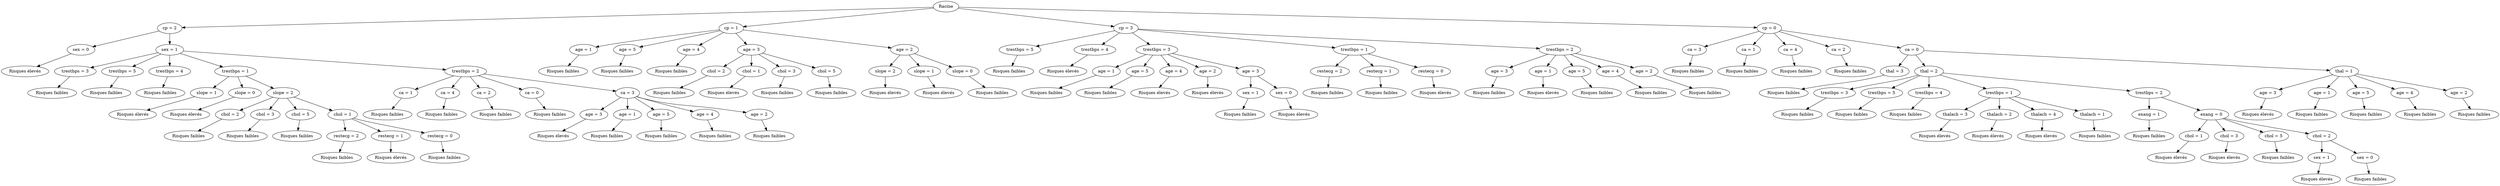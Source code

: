 digraph tree {
    "0x1b2db928708" [label="Racine"];
    "0x1b2db92a948" [label="cp = 2"];
    "0x1b2db92aa08" [label="sex = 0"];
    "0x1b2db936188" [label="Risques élevés"];
    "0x1b2db92d408" [label="sex = 1"];
    "0x1b2db92d488" [label="trestbps = 3"];
    "0x1b2db936888" [label="Risques faibles"];
    "0x1b2db92d508" [label="trestbps = 5"];
    "0x1b2db936948" [label="Risques faibles"];
    "0x1b2db92d588" [label="trestbps = 4"];
    "0x1b2db936a08" [label="Risques faibles"];
    "0x1b2db92fac8" [label="trestbps = 1"];
    "0x1b2db92fb88" [label="slope = 1"];
    "0x1b2db937848" [label="Risques élevés"];
    "0x1b2db92fc48" [label="slope = 0"];
    "0x1b2db9378c8" [label="Risques élevés"];
    "0x1b2db931b48" [label="slope = 2"];
    "0x1b2db931c08" [label="chol = 2"];
    "0x1b2db93c408" [label="Risques faibles"];
    "0x1b2db931cc8" [label="chol = 3"];
    "0x1b2db93c508" [label="Risques faibles"];
    "0x1b2db931d88" [label="chol = 5"];
    "0x1b2db93c608" [label="Risques faibles"];
    "0x1b2db933908" [label="chol = 1"];
    "0x1b2db9339c8" [label="restecg = 2"];
    "0x1b2db93d048" [label="Risques faibles"];
    "0x1b2db933a88" [label="restecg = 1"];
    "0x1b2db93d148" [label="Risques élevés"];
    "0x1b2db933b48" [label="restecg = 0"];
    "0x1b2db93d208" [label="Risques faibles"];
    "0x1b2db92fcc8" [label="trestbps = 2"];
    "0x1b2db92fdc8" [label="ca = 1"];
    "0x1b2db937948" [label="Risques faibles"];
    "0x1b2db92fe88" [label="ca = 4"];
    "0x1b2db937a08" [label="Risques faibles"];
    "0x1b2db92ff48" [label="ca = 2"];
    "0x1b2db937ac8" [label="Risques faibles"];
    "0x1b2db931048" [label="ca = 0"];
    "0x1b2db937b88" [label="Risques faibles"];
    "0x1b2db931e48" [label="ca = 3"];
    "0x1b2db931f48" [label="age = 3"];
    "0x1b2db93c708" [label="Risques élevés"];
    "0x1b2db933048" [label="age = 1"];
    "0x1b2db93c7c8" [label="Risques faibles"];
    "0x1b2db933108" [label="age = 5"];
    "0x1b2db93c8c8" [label="Risques faibles"];
    "0x1b2db9331c8" [label="age = 4"];
    "0x1b2db93c9c8" [label="Risques faibles"];
    "0x1b2db933288" [label="age = 2"];
    "0x1b2db93cac8" [label="Risques faibles"];
    "0x1b2db92aac8" [label="cp = 1"];
    "0x1b2db92ab88" [label="age = 1"];
    "0x1b2db936208" [label="Risques faibles"];
    "0x1b2db92ac48" [label="age = 5"];
    "0x1b2db9362c8" [label="Risques faibles"];
    "0x1b2db92ad08" [label="age = 4"];
    "0x1b2db936388" [label="Risques faibles"];
    "0x1b2db92d648" [label="age = 3"];
    "0x1b2db92d708" [label="chol = 2"];
    "0x1b2db936ac8" [label="Risques faibles"];
    "0x1b2db92d7c8" [label="chol = 1"];
    "0x1b2db936b88" [label="Risques élevés"];
    "0x1b2db92d888" [label="chol = 3"];
    "0x1b2db936c08" [label="Risques faibles"];
    "0x1b2db92d948" [label="chol = 5"];
    "0x1b2db936cc8" [label="Risques faibles"];
    "0x1b2db92da08" [label="age = 2"];
    "0x1b2db92db08" [label="slope = 2"];
    "0x1b2db936d88" [label="Risques élevés"];
    "0x1b2db92dbc8" [label="slope = 1"];
    "0x1b2db936e08" [label="Risques élevés"];
    "0x1b2db92dc88" [label="slope = 0"];
    "0x1b2db936e88" [label="Risques faibles"];
    "0x1b2db92adc8" [label="cp = 3"];
    "0x1b2db92ae88" [label="trestbps = 5"];
    "0x1b2db936448" [label="Risques faibles"];
    "0x1b2db92af48" [label="trestbps = 4"];
    "0x1b2db936508" [label="Risques élevés"];
    "0x1b2db92dd48" [label="trestbps = 3"];
    "0x1b2db92de08" [label="age = 1"];
    "0x1b2db936f48" [label="Risques faibles"];
    "0x1b2db92dec8" [label="age = 5"];
    "0x1b2db937048" [label="Risques faibles"];
    "0x1b2db92df88" [label="age = 4"];
    "0x1b2db937108" [label="Risques élevés"];
    "0x1b2db92f088" [label="age = 2"];
    "0x1b2db937188" [label="Risques élevés"];
    "0x1b2db931108" [label="age = 3"];
    "0x1b2db931208" [label="sex = 1"];
    "0x1b2db937c48" [label="Risques faibles"];
    "0x1b2db9312c8" [label="sex = 0"];
    "0x1b2db937d08" [label="Risques élevés"];
    "0x1b2db92f148" [label="trestbps = 1"];
    "0x1b2db92f208" [label="restecg = 2"];
    "0x1b2db937208" [label="Risques faibles"];
    "0x1b2db92f2c8" [label="restecg = 1"];
    "0x1b2db9372c8" [label="Risques faibles"];
    "0x1b2db92f388" [label="restecg = 0"];
    "0x1b2db937388" [label="Risques élevés"];
    "0x1b2db92f448" [label="trestbps = 2"];
    "0x1b2db92f548" [label="age = 3"];
    "0x1b2db937408" [label="Risques faibles"];
    "0x1b2db92f608" [label="age = 1"];
    "0x1b2db9374c8" [label="Risques élevés"];
    "0x1b2db92f6c8" [label="age = 5"];
    "0x1b2db937548" [label="Risques faibles"];
    "0x1b2db92f788" [label="age = 4"];
    "0x1b2db937608" [label="Risques faibles"];
    "0x1b2db92f848" [label="age = 2"];
    "0x1b2db9376c8" [label="Risques faibles"];
    "0x1b2db92d048" [label="cp = 0"];
    "0x1b2db92d108" [label="ca = 3"];
    "0x1b2db936588" [label="Risques faibles"];
    "0x1b2db92d1c8" [label="ca = 1"];
    "0x1b2db936648" [label="Risques faibles"];
    "0x1b2db92d288" [label="ca = 4"];
    "0x1b2db936708" [label="Risques faibles"];
    "0x1b2db92d348" [label="ca = 2"];
    "0x1b2db9367c8" [label="Risques faibles"];
    "0x1b2db92f948" [label="ca = 0"];
    "0x1b2db92fa48" [label="thal = 3"];
    "0x1b2db937788" [label="Risques faibles"];
    "0x1b2db931388" [label="thal = 2"];
    "0x1b2db931448" [label="trestbps = 3"];
    "0x1b2db937d88" [label="Risques faibles"];
    "0x1b2db931508" [label="trestbps = 5"];
    "0x1b2db937e48" [label="Risques faibles"];
    "0x1b2db9315c8" [label="trestbps = 4"];
    "0x1b2db937f08" [label="Risques faibles"];
    "0x1b2db933388" [label="trestbps = 1"];
    "0x1b2db933448" [label="thalach = 3"];
    "0x1b2db93cbc8" [label="Risques élevés"];
    "0x1b2db933508" [label="thalach = 2"];
    "0x1b2db93cc88" [label="Risques élevés"];
    "0x1b2db9335c8" [label="thalach = 4"];
    "0x1b2db93cd48" [label="Risques élevés"];
    "0x1b2db933688" [label="thalach = 1"];
    "0x1b2db93ce08" [label="Risques faibles"];
    "0x1b2db933748" [label="trestbps = 2"];
    "0x1b2db933848" [label="exang = 1"];
    "0x1b2db93cf08" [label="Risques faibles"];
    "0x1b2db933c08" [label="exang = 0"];
    "0x1b2db933cc8" [label="chol = 1"];
    "0x1b2db93d308" [label="Risques élevés"];
    "0x1b2db933d88" [label="chol = 3"];
    "0x1b2db93d3c8" [label="Risques élevés"];
    "0x1b2db933e48" [label="chol = 5"];
    "0x1b2db93d488" [label="Risques faibles"];
    "0x1b2db933f08" [label="chol = 2"];
    "0x1b2db933fc8" [label="sex = 1"];
    "0x1b2db93d588" [label="Risques élevés"];
    "0x1b2db9360c8" [label="sex = 0"];
    "0x1b2db93d648" [label="Risques faibles"];
    "0x1b2db931688" [label="thal = 1"];
    "0x1b2db931748" [label="age = 3"];
    "0x1b2db937fc8" [label="Risques élevés"];
    "0x1b2db931808" [label="age = 1"];
    "0x1b2db93c088" [label="Risques faibles"];
    "0x1b2db9318c8" [label="age = 5"];
    "0x1b2db93c148" [label="Risques faibles"];
    "0x1b2db931988" [label="age = 4"];
    "0x1b2db93c208" [label="Risques faibles"];
    "0x1b2db931a48" [label="age = 2"];
    "0x1b2db93c308" [label="Risques faibles"];
    "0x1b2db928708" -> "0x1b2db92a948";
    "0x1b2db928708" -> "0x1b2db92aac8";
    "0x1b2db928708" -> "0x1b2db92adc8";
    "0x1b2db928708" -> "0x1b2db92d048";
    "0x1b2db92a948" -> "0x1b2db92aa08";
    "0x1b2db92a948" -> "0x1b2db92d408";
    "0x1b2db92aa08" -> "0x1b2db936188";
    "0x1b2db92d408" -> "0x1b2db92d488";
    "0x1b2db92d408" -> "0x1b2db92d508";
    "0x1b2db92d408" -> "0x1b2db92d588";
    "0x1b2db92d408" -> "0x1b2db92fac8";
    "0x1b2db92d408" -> "0x1b2db92fcc8";
    "0x1b2db92d488" -> "0x1b2db936888";
    "0x1b2db92d508" -> "0x1b2db936948";
    "0x1b2db92d588" -> "0x1b2db936a08";
    "0x1b2db92fac8" -> "0x1b2db92fb88";
    "0x1b2db92fac8" -> "0x1b2db92fc48";
    "0x1b2db92fac8" -> "0x1b2db931b48";
    "0x1b2db92fb88" -> "0x1b2db937848";
    "0x1b2db92fc48" -> "0x1b2db9378c8";
    "0x1b2db931b48" -> "0x1b2db931c08";
    "0x1b2db931b48" -> "0x1b2db931cc8";
    "0x1b2db931b48" -> "0x1b2db931d88";
    "0x1b2db931b48" -> "0x1b2db933908";
    "0x1b2db931c08" -> "0x1b2db93c408";
    "0x1b2db931cc8" -> "0x1b2db93c508";
    "0x1b2db931d88" -> "0x1b2db93c608";
    "0x1b2db933908" -> "0x1b2db9339c8";
    "0x1b2db933908" -> "0x1b2db933a88";
    "0x1b2db933908" -> "0x1b2db933b48";
    "0x1b2db9339c8" -> "0x1b2db93d048";
    "0x1b2db933a88" -> "0x1b2db93d148";
    "0x1b2db933b48" -> "0x1b2db93d208";
    "0x1b2db92fcc8" -> "0x1b2db92fdc8";
    "0x1b2db92fcc8" -> "0x1b2db92fe88";
    "0x1b2db92fcc8" -> "0x1b2db92ff48";
    "0x1b2db92fcc8" -> "0x1b2db931048";
    "0x1b2db92fcc8" -> "0x1b2db931e48";
    "0x1b2db92fdc8" -> "0x1b2db937948";
    "0x1b2db92fe88" -> "0x1b2db937a08";
    "0x1b2db92ff48" -> "0x1b2db937ac8";
    "0x1b2db931048" -> "0x1b2db937b88";
    "0x1b2db931e48" -> "0x1b2db931f48";
    "0x1b2db931e48" -> "0x1b2db933048";
    "0x1b2db931e48" -> "0x1b2db933108";
    "0x1b2db931e48" -> "0x1b2db9331c8";
    "0x1b2db931e48" -> "0x1b2db933288";
    "0x1b2db931f48" -> "0x1b2db93c708";
    "0x1b2db933048" -> "0x1b2db93c7c8";
    "0x1b2db933108" -> "0x1b2db93c8c8";
    "0x1b2db9331c8" -> "0x1b2db93c9c8";
    "0x1b2db933288" -> "0x1b2db93cac8";
    "0x1b2db92aac8" -> "0x1b2db92ab88";
    "0x1b2db92aac8" -> "0x1b2db92ac48";
    "0x1b2db92aac8" -> "0x1b2db92ad08";
    "0x1b2db92aac8" -> "0x1b2db92d648";
    "0x1b2db92aac8" -> "0x1b2db92da08";
    "0x1b2db92ab88" -> "0x1b2db936208";
    "0x1b2db92ac48" -> "0x1b2db9362c8";
    "0x1b2db92ad08" -> "0x1b2db936388";
    "0x1b2db92d648" -> "0x1b2db92d708";
    "0x1b2db92d648" -> "0x1b2db92d7c8";
    "0x1b2db92d648" -> "0x1b2db92d888";
    "0x1b2db92d648" -> "0x1b2db92d948";
    "0x1b2db92d708" -> "0x1b2db936ac8";
    "0x1b2db92d7c8" -> "0x1b2db936b88";
    "0x1b2db92d888" -> "0x1b2db936c08";
    "0x1b2db92d948" -> "0x1b2db936cc8";
    "0x1b2db92da08" -> "0x1b2db92db08";
    "0x1b2db92da08" -> "0x1b2db92dbc8";
    "0x1b2db92da08" -> "0x1b2db92dc88";
    "0x1b2db92db08" -> "0x1b2db936d88";
    "0x1b2db92dbc8" -> "0x1b2db936e08";
    "0x1b2db92dc88" -> "0x1b2db936e88";
    "0x1b2db92adc8" -> "0x1b2db92ae88";
    "0x1b2db92adc8" -> "0x1b2db92af48";
    "0x1b2db92adc8" -> "0x1b2db92dd48";
    "0x1b2db92adc8" -> "0x1b2db92f148";
    "0x1b2db92adc8" -> "0x1b2db92f448";
    "0x1b2db92ae88" -> "0x1b2db936448";
    "0x1b2db92af48" -> "0x1b2db936508";
    "0x1b2db92dd48" -> "0x1b2db92de08";
    "0x1b2db92dd48" -> "0x1b2db92dec8";
    "0x1b2db92dd48" -> "0x1b2db92df88";
    "0x1b2db92dd48" -> "0x1b2db92f088";
    "0x1b2db92dd48" -> "0x1b2db931108";
    "0x1b2db92de08" -> "0x1b2db936f48";
    "0x1b2db92dec8" -> "0x1b2db937048";
    "0x1b2db92df88" -> "0x1b2db937108";
    "0x1b2db92f088" -> "0x1b2db937188";
    "0x1b2db931108" -> "0x1b2db931208";
    "0x1b2db931108" -> "0x1b2db9312c8";
    "0x1b2db931208" -> "0x1b2db937c48";
    "0x1b2db9312c8" -> "0x1b2db937d08";
    "0x1b2db92f148" -> "0x1b2db92f208";
    "0x1b2db92f148" -> "0x1b2db92f2c8";
    "0x1b2db92f148" -> "0x1b2db92f388";
    "0x1b2db92f208" -> "0x1b2db937208";
    "0x1b2db92f2c8" -> "0x1b2db9372c8";
    "0x1b2db92f388" -> "0x1b2db937388";
    "0x1b2db92f448" -> "0x1b2db92f548";
    "0x1b2db92f448" -> "0x1b2db92f608";
    "0x1b2db92f448" -> "0x1b2db92f6c8";
    "0x1b2db92f448" -> "0x1b2db92f788";
    "0x1b2db92f448" -> "0x1b2db92f848";
    "0x1b2db92f548" -> "0x1b2db937408";
    "0x1b2db92f608" -> "0x1b2db9374c8";
    "0x1b2db92f6c8" -> "0x1b2db937548";
    "0x1b2db92f788" -> "0x1b2db937608";
    "0x1b2db92f848" -> "0x1b2db9376c8";
    "0x1b2db92d048" -> "0x1b2db92d108";
    "0x1b2db92d048" -> "0x1b2db92d1c8";
    "0x1b2db92d048" -> "0x1b2db92d288";
    "0x1b2db92d048" -> "0x1b2db92d348";
    "0x1b2db92d048" -> "0x1b2db92f948";
    "0x1b2db92d108" -> "0x1b2db936588";
    "0x1b2db92d1c8" -> "0x1b2db936648";
    "0x1b2db92d288" -> "0x1b2db936708";
    "0x1b2db92d348" -> "0x1b2db9367c8";
    "0x1b2db92f948" -> "0x1b2db92fa48";
    "0x1b2db92f948" -> "0x1b2db931388";
    "0x1b2db92f948" -> "0x1b2db931688";
    "0x1b2db92fa48" -> "0x1b2db937788";
    "0x1b2db931388" -> "0x1b2db931448";
    "0x1b2db931388" -> "0x1b2db931508";
    "0x1b2db931388" -> "0x1b2db9315c8";
    "0x1b2db931388" -> "0x1b2db933388";
    "0x1b2db931388" -> "0x1b2db933748";
    "0x1b2db931448" -> "0x1b2db937d88";
    "0x1b2db931508" -> "0x1b2db937e48";
    "0x1b2db9315c8" -> "0x1b2db937f08";
    "0x1b2db933388" -> "0x1b2db933448";
    "0x1b2db933388" -> "0x1b2db933508";
    "0x1b2db933388" -> "0x1b2db9335c8";
    "0x1b2db933388" -> "0x1b2db933688";
    "0x1b2db933448" -> "0x1b2db93cbc8";
    "0x1b2db933508" -> "0x1b2db93cc88";
    "0x1b2db9335c8" -> "0x1b2db93cd48";
    "0x1b2db933688" -> "0x1b2db93ce08";
    "0x1b2db933748" -> "0x1b2db933848";
    "0x1b2db933748" -> "0x1b2db933c08";
    "0x1b2db933848" -> "0x1b2db93cf08";
    "0x1b2db933c08" -> "0x1b2db933cc8";
    "0x1b2db933c08" -> "0x1b2db933d88";
    "0x1b2db933c08" -> "0x1b2db933e48";
    "0x1b2db933c08" -> "0x1b2db933f08";
    "0x1b2db933cc8" -> "0x1b2db93d308";
    "0x1b2db933d88" -> "0x1b2db93d3c8";
    "0x1b2db933e48" -> "0x1b2db93d488";
    "0x1b2db933f08" -> "0x1b2db933fc8";
    "0x1b2db933f08" -> "0x1b2db9360c8";
    "0x1b2db933fc8" -> "0x1b2db93d588";
    "0x1b2db9360c8" -> "0x1b2db93d648";
    "0x1b2db931688" -> "0x1b2db931748";
    "0x1b2db931688" -> "0x1b2db931808";
    "0x1b2db931688" -> "0x1b2db9318c8";
    "0x1b2db931688" -> "0x1b2db931988";
    "0x1b2db931688" -> "0x1b2db931a48";
    "0x1b2db931748" -> "0x1b2db937fc8";
    "0x1b2db931808" -> "0x1b2db93c088";
    "0x1b2db9318c8" -> "0x1b2db93c148";
    "0x1b2db931988" -> "0x1b2db93c208";
    "0x1b2db931a48" -> "0x1b2db93c308";
}
